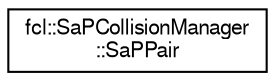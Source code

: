 digraph "Graphical Class Hierarchy"
{
  edge [fontname="FreeSans",fontsize="10",labelfontname="FreeSans",labelfontsize="10"];
  node [fontname="FreeSans",fontsize="10",shape=record];
  rankdir="LR";
  Node1 [label="fcl::SaPCollisionManager\l::SaPPair",height=0.2,width=0.4,color="black", fillcolor="white", style="filled",URL="$a00168.html",tooltip="A pair of objects that are not culling away and should further check collision. "];
}
